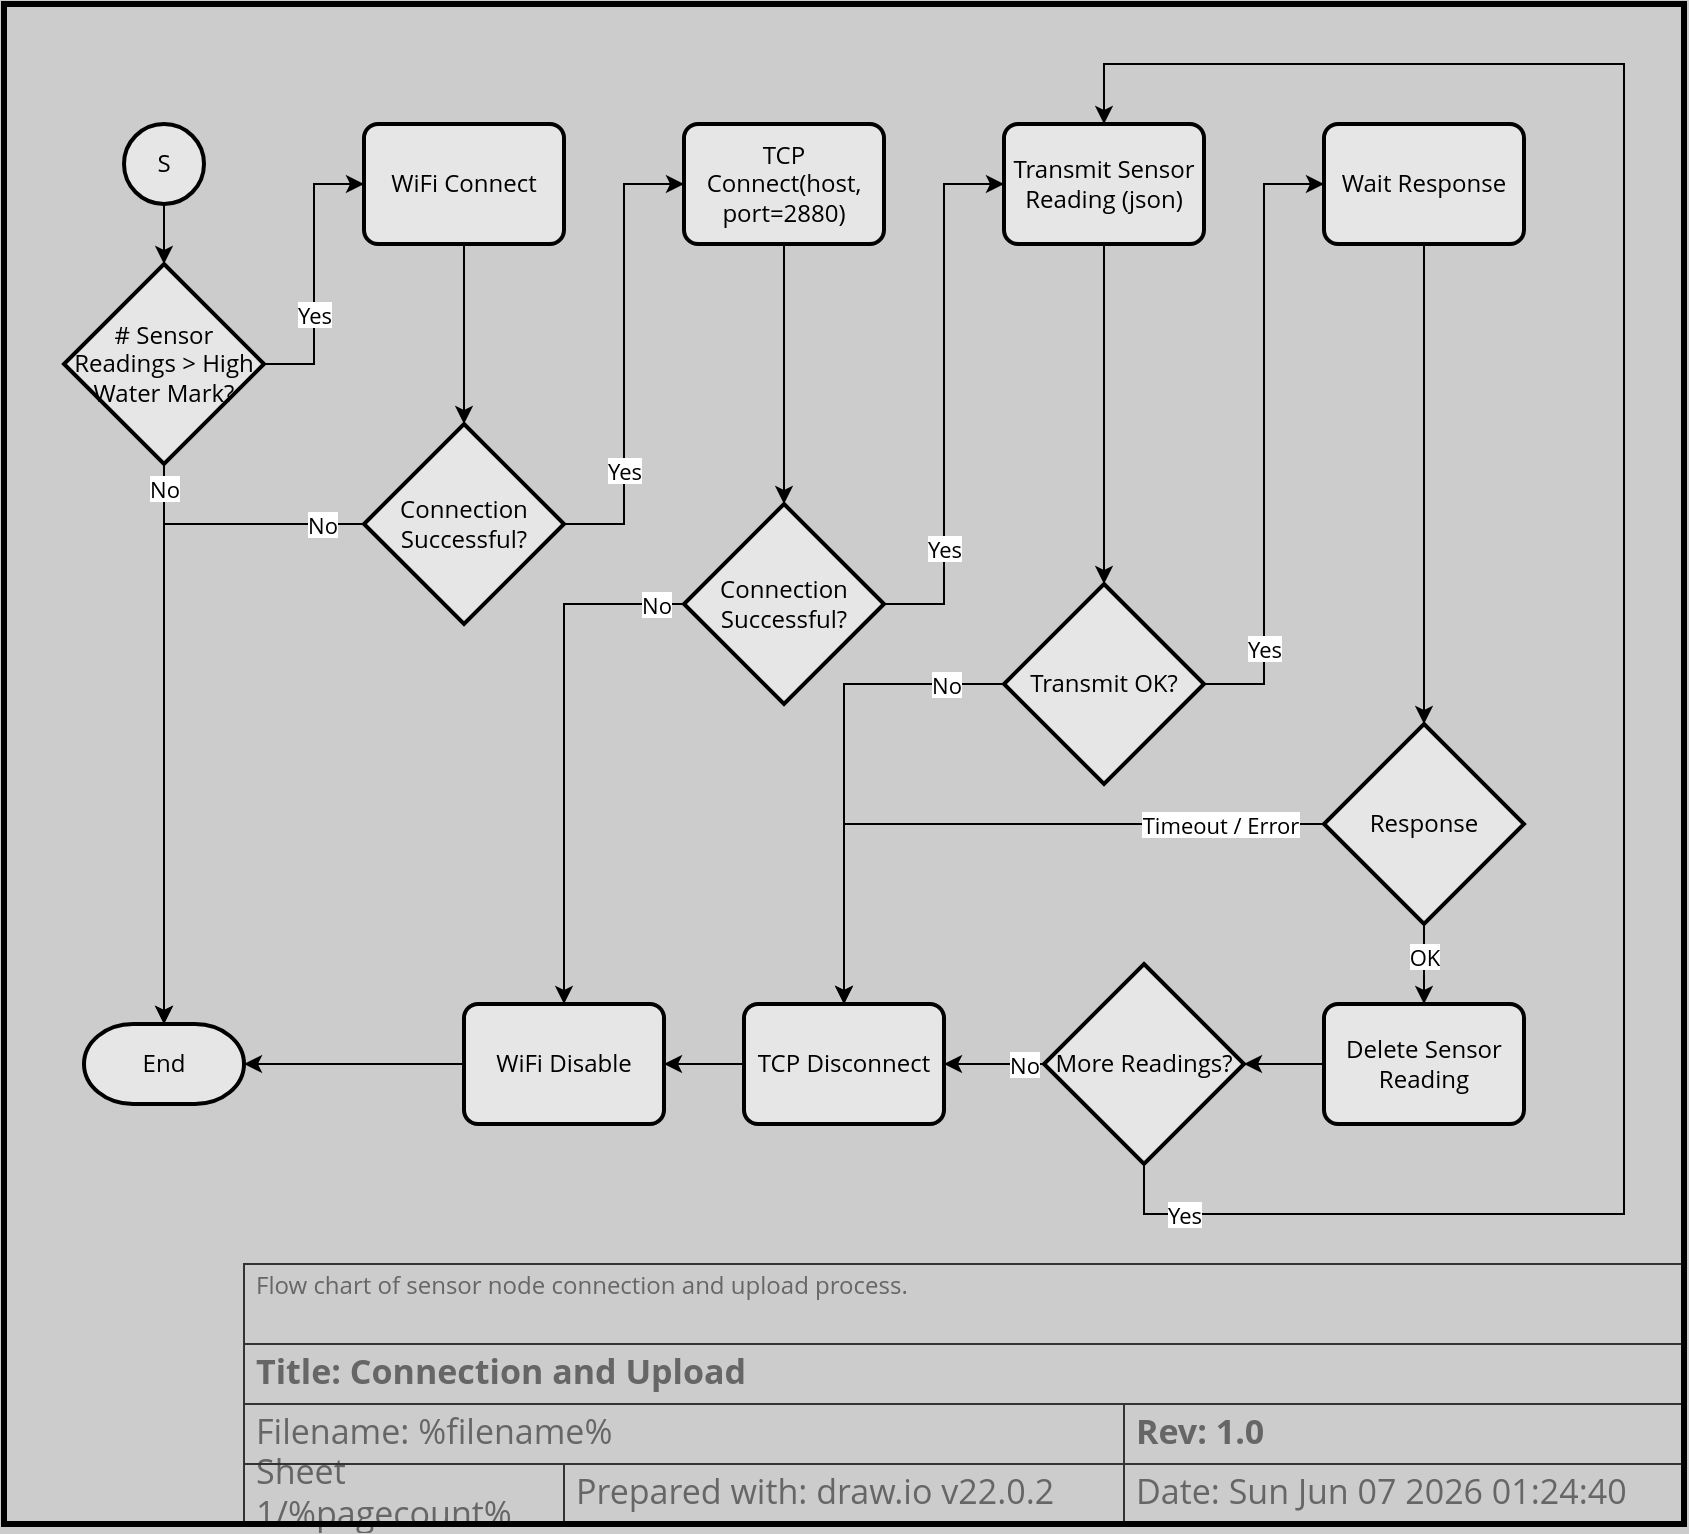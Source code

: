 <mxfile version="22.0.2" type="device">
  <diagram name="Connection and Upload" id="fo18u6Ch1KVScq3Fo-Wy">
    <mxGraphModel dx="1849" dy="1459" grid="1" gridSize="10" guides="1" tooltips="1" connect="1" arrows="1" fold="1" page="1" pageScale="1" pageWidth="800" pageHeight="350" background="#CCCCCC" math="0" shadow="0">
      <root>
        <object label="" description="Flow chart of sensor node connection and upload process." rev="1.0" id="0">
          <mxCell />
        </object>
        <object label="Title Block" id="1">
          <mxCell style="locked=1;" parent="0" />
        </object>
        <mxCell id="h7L3MlKvrl_dhOmhB3lf-10" value="Prepared with: draw.io v22.0.2" style="strokeWidth=1;shadow=0;dashed=0;align=center;html=1;shape=mxgraph.mockup.text.textBox;fontColor=#666666;align=left;fontSize=17;spacingLeft=4;spacingTop=-3;whiteSpace=wrap;strokeColor=#333333;mainText=;fillColor=none;fontFamily=Open Sans;movable=1;resizable=1;rotatable=1;deletable=1;editable=1;locked=0;connectable=1;" parent="1" vertex="1">
          <mxGeometry x="220" y="300" width="280" height="30" as="geometry" />
        </mxCell>
        <object label="&lt;div align=&quot;left&quot;&gt;Sheet %pagenumber%/%pagecount%&lt;/div&gt;" placeholders="1" id="h7L3MlKvrl_dhOmhB3lf-12">
          <mxCell style="strokeWidth=1;shadow=0;dashed=0;align=left;html=1;shape=mxgraph.mockup.text.textBox;fontColor=#666666;align=left;fontSize=17;spacingLeft=4;spacingTop=-3;whiteSpace=wrap;strokeColor=#333333;mainText=;fillColor=none;fontFamily=Open Sans;movable=1;resizable=1;rotatable=1;deletable=1;editable=1;locked=0;connectable=1;" parent="1" vertex="1">
            <mxGeometry x="60" y="300" width="160" height="30" as="geometry" />
          </mxCell>
        </object>
        <object label="Date: &lt;font style=&quot;font-size: 17px;&quot;&gt;%date{ddd mmm dd yyyy HH:MM:ss}%&lt;/font&gt;" placeholders="1" id="h7L3MlKvrl_dhOmhB3lf-13">
          <mxCell style="strokeWidth=1;shadow=0;dashed=0;align=center;html=1;shape=mxgraph.mockup.text.textBox;fontColor=#666666;align=left;fontSize=17;spacingLeft=4;spacingTop=-3;whiteSpace=wrap;strokeColor=#333333;mainText=;fillColor=none;fontFamily=Open Sans;movable=1;resizable=1;rotatable=1;deletable=1;editable=1;locked=0;connectable=1;" parent="1" vertex="1">
            <mxGeometry x="500" y="300" width="280" height="30" as="geometry" />
          </mxCell>
        </object>
        <object label="&lt;b&gt;Title: %page%&lt;/b&gt;" placeholders="1" id="h7L3MlKvrl_dhOmhB3lf-14">
          <mxCell style="strokeWidth=1;shadow=0;dashed=0;align=center;html=1;shape=mxgraph.mockup.text.textBox;fontColor=#666666;align=left;fontSize=17;spacingLeft=4;spacingTop=-3;whiteSpace=wrap;strokeColor=#333333;mainText=;fillColor=none;fontFamily=Open Sans;movable=1;resizable=1;rotatable=1;deletable=1;editable=1;locked=0;connectable=1;" parent="1" vertex="1">
            <mxGeometry x="60" y="240" width="720" height="30" as="geometry" />
          </mxCell>
        </object>
        <object label="Filename: %filename%" placeholders="1" id="h7L3MlKvrl_dhOmhB3lf-15">
          <mxCell style="strokeWidth=1;shadow=0;dashed=0;align=center;html=1;shape=mxgraph.mockup.text.textBox;fontColor=#666666;align=left;fontSize=17;spacingLeft=4;spacingTop=-3;whiteSpace=wrap;strokeColor=#333333;mainText=;fillColor=none;fontFamily=Open Sans;movable=1;resizable=1;rotatable=1;deletable=1;editable=1;locked=0;connectable=1;" parent="1" vertex="1">
            <mxGeometry x="60" y="270" width="440" height="30" as="geometry" />
          </mxCell>
        </object>
        <object label="&lt;div align=&quot;left&quot;&gt;%description%&lt;/div&gt;" placeholders="1" id="h7L3MlKvrl_dhOmhB3lf-16">
          <mxCell style="strokeWidth=1;shadow=0;dashed=0;html=1;shape=mxgraph.mockup.text.textBox;fontColor=#666666;align=left;verticalAlign=top;fontSize=12;spacingLeft=4;spacingTop=-3;whiteSpace=wrap;strokeColor=#333333;mainText=;fillColor=none;fontFamily=Open Sans;movable=1;resizable=1;rotatable=1;deletable=1;editable=1;locked=0;connectable=1;" parent="1" vertex="1">
            <mxGeometry x="60" y="200" width="720" height="40" as="geometry" />
          </mxCell>
        </object>
        <object label="&lt;b&gt;Rev: %rev%&lt;br&gt;&lt;/b&gt;" placeholders="1" id="EyKvBmyPNv_MzgSUc5b6-1">
          <mxCell style="strokeWidth=1;shadow=0;dashed=0;align=center;html=1;shape=mxgraph.mockup.text.textBox;fontColor=#666666;align=left;fontSize=17;spacingLeft=4;spacingTop=-3;whiteSpace=wrap;strokeColor=#333333;mainText=;fillColor=none;fontFamily=Open Sans;movable=1;resizable=1;rotatable=1;deletable=1;editable=1;locked=0;connectable=1;" parent="1" vertex="1">
            <mxGeometry x="500" y="270" width="280" height="30" as="geometry" />
          </mxCell>
        </object>
        <object label="Drawing Frame" id="2jkEU8j2_UPUL1MGRyPS-1">
          <mxCell style="locked=1;" parent="0" />
        </object>
        <mxCell id="2jkEU8j2_UPUL1MGRyPS-2" value="" style="rounded=0;whiteSpace=wrap;html=1;fillColor=none;strokeWidth=3;movable=1;resizable=1;rotatable=1;deletable=1;editable=1;locked=0;connectable=1;" parent="2jkEU8j2_UPUL1MGRyPS-1" vertex="1">
          <mxGeometry x="-60" y="-430" width="840" height="760" as="geometry" />
        </mxCell>
        <object label="Document" id="NbdiYjX3MhI7OpqD2NvG-1">
          <mxCell parent="0" />
        </object>
        <mxCell id="PINzFg8CK9Q2xGxRfYvV-2" value="S" style="strokeWidth=2;html=1;shape=mxgraph.flowchart.start_2;whiteSpace=wrap;fontFamily=Open Sans;fillColor=#E6E6E6;" vertex="1" parent="NbdiYjX3MhI7OpqD2NvG-1">
          <mxGeometry y="-370" width="40" height="40" as="geometry" />
        </mxCell>
        <mxCell id="PINzFg8CK9Q2xGxRfYvV-4" value="WiFi Connect" style="rounded=1;whiteSpace=wrap;html=1;absoluteArcSize=1;arcSize=14;strokeWidth=2;fontFamily=Open Sans;fillColor=#E6E6E6;" vertex="1" parent="NbdiYjX3MhI7OpqD2NvG-1">
          <mxGeometry x="120" y="-370" width="100" height="60" as="geometry" />
        </mxCell>
        <mxCell id="PINzFg8CK9Q2xGxRfYvV-8" value="No" style="edgeStyle=orthogonalEdgeStyle;rounded=0;orthogonalLoop=1;jettySize=auto;html=1;fontFamily=Open Sans;" edge="1" parent="NbdiYjX3MhI7OpqD2NvG-1" source="PINzFg8CK9Q2xGxRfYvV-5" target="PINzFg8CK9Q2xGxRfYvV-7">
          <mxGeometry x="-0.913" relative="1" as="geometry">
            <mxPoint as="offset" />
          </mxGeometry>
        </mxCell>
        <mxCell id="PINzFg8CK9Q2xGxRfYvV-9" value="Yes" style="edgeStyle=orthogonalEdgeStyle;rounded=0;orthogonalLoop=1;jettySize=auto;html=1;entryX=0;entryY=0.5;entryDx=0;entryDy=0;fontFamily=Open Sans;" edge="1" parent="NbdiYjX3MhI7OpqD2NvG-1" source="PINzFg8CK9Q2xGxRfYvV-5" target="PINzFg8CK9Q2xGxRfYvV-4">
          <mxGeometry x="-0.286" relative="1" as="geometry">
            <mxPoint as="offset" />
          </mxGeometry>
        </mxCell>
        <mxCell id="PINzFg8CK9Q2xGxRfYvV-5" value="&lt;font&gt;# Sensor Readings &amp;gt; High Water Mark?&lt;/font&gt;" style="strokeWidth=2;html=1;shape=mxgraph.flowchart.decision;whiteSpace=wrap;fontFamily=Open Sans;fillColor=#E6E6E6;" vertex="1" parent="NbdiYjX3MhI7OpqD2NvG-1">
          <mxGeometry x="-30" y="-300" width="100" height="100" as="geometry" />
        </mxCell>
        <mxCell id="PINzFg8CK9Q2xGxRfYvV-6" style="edgeStyle=orthogonalEdgeStyle;rounded=0;orthogonalLoop=1;jettySize=auto;html=1;entryX=0.5;entryY=0;entryDx=0;entryDy=0;entryPerimeter=0;fontFamily=Open Sans;" edge="1" parent="NbdiYjX3MhI7OpqD2NvG-1" source="PINzFg8CK9Q2xGxRfYvV-2" target="PINzFg8CK9Q2xGxRfYvV-5">
          <mxGeometry relative="1" as="geometry" />
        </mxCell>
        <mxCell id="PINzFg8CK9Q2xGxRfYvV-7" value="End" style="strokeWidth=2;html=1;shape=mxgraph.flowchart.terminator;whiteSpace=wrap;fontFamily=Open Sans;fillColor=#E6E6E6;" vertex="1" parent="NbdiYjX3MhI7OpqD2NvG-1">
          <mxGeometry x="-20" y="80" width="80" height="40" as="geometry" />
        </mxCell>
        <mxCell id="PINzFg8CK9Q2xGxRfYvV-12" value="No" style="edgeStyle=orthogonalEdgeStyle;rounded=0;orthogonalLoop=1;jettySize=auto;html=1;fontFamily=Open Sans;" edge="1" parent="NbdiYjX3MhI7OpqD2NvG-1" source="PINzFg8CK9Q2xGxRfYvV-10" target="PINzFg8CK9Q2xGxRfYvV-7">
          <mxGeometry x="-0.878" relative="1" as="geometry">
            <mxPoint as="offset" />
          </mxGeometry>
        </mxCell>
        <mxCell id="PINzFg8CK9Q2xGxRfYvV-14" value="Yes" style="edgeStyle=orthogonalEdgeStyle;rounded=0;orthogonalLoop=1;jettySize=auto;html=1;entryX=0;entryY=0.5;entryDx=0;entryDy=0;fontFamily=Open Sans;" edge="1" parent="NbdiYjX3MhI7OpqD2NvG-1" source="PINzFg8CK9Q2xGxRfYvV-10" target="PINzFg8CK9Q2xGxRfYvV-13">
          <mxGeometry x="-0.5" relative="1" as="geometry">
            <mxPoint as="offset" />
          </mxGeometry>
        </mxCell>
        <mxCell id="PINzFg8CK9Q2xGxRfYvV-10" value="Connection Successful?" style="strokeWidth=2;html=1;shape=mxgraph.flowchart.decision;whiteSpace=wrap;fontFamily=Open Sans;fillColor=#E6E6E6;" vertex="1" parent="NbdiYjX3MhI7OpqD2NvG-1">
          <mxGeometry x="120" y="-220" width="100" height="100" as="geometry" />
        </mxCell>
        <mxCell id="PINzFg8CK9Q2xGxRfYvV-11" style="edgeStyle=orthogonalEdgeStyle;rounded=0;orthogonalLoop=1;jettySize=auto;html=1;entryX=0.5;entryY=0;entryDx=0;entryDy=0;entryPerimeter=0;fontFamily=Open Sans;" edge="1" parent="NbdiYjX3MhI7OpqD2NvG-1" source="PINzFg8CK9Q2xGxRfYvV-4" target="PINzFg8CK9Q2xGxRfYvV-10">
          <mxGeometry relative="1" as="geometry" />
        </mxCell>
        <mxCell id="PINzFg8CK9Q2xGxRfYvV-16" style="edgeStyle=orthogonalEdgeStyle;rounded=0;orthogonalLoop=1;jettySize=auto;html=1;fontFamily=Open Sans;" edge="1" parent="NbdiYjX3MhI7OpqD2NvG-1" source="PINzFg8CK9Q2xGxRfYvV-13" target="PINzFg8CK9Q2xGxRfYvV-15">
          <mxGeometry relative="1" as="geometry" />
        </mxCell>
        <mxCell id="PINzFg8CK9Q2xGxRfYvV-13" value="TCP Connect(host, port=2880)" style="rounded=1;whiteSpace=wrap;html=1;absoluteArcSize=1;arcSize=14;strokeWidth=2;fontFamily=Open Sans;fillColor=#E6E6E6;" vertex="1" parent="NbdiYjX3MhI7OpqD2NvG-1">
          <mxGeometry x="280" y="-370" width="100" height="60" as="geometry" />
        </mxCell>
        <mxCell id="PINzFg8CK9Q2xGxRfYvV-17" value="No" style="edgeStyle=orthogonalEdgeStyle;rounded=0;orthogonalLoop=1;jettySize=auto;html=1;fontFamily=Open Sans;exitX=0;exitY=0.5;exitDx=0;exitDy=0;exitPerimeter=0;" edge="1" parent="NbdiYjX3MhI7OpqD2NvG-1" source="PINzFg8CK9Q2xGxRfYvV-15" target="PINzFg8CK9Q2xGxRfYvV-37">
          <mxGeometry x="-0.889" relative="1" as="geometry">
            <mxPoint as="offset" />
          </mxGeometry>
        </mxCell>
        <mxCell id="PINzFg8CK9Q2xGxRfYvV-19" value="Yes" style="edgeStyle=orthogonalEdgeStyle;rounded=0;orthogonalLoop=1;jettySize=auto;html=1;entryX=0;entryY=0.5;entryDx=0;entryDy=0;fontFamily=Open Sans;" edge="1" parent="NbdiYjX3MhI7OpqD2NvG-1" source="PINzFg8CK9Q2xGxRfYvV-15" target="PINzFg8CK9Q2xGxRfYvV-18">
          <mxGeometry x="-0.569" relative="1" as="geometry">
            <mxPoint as="offset" />
          </mxGeometry>
        </mxCell>
        <mxCell id="PINzFg8CK9Q2xGxRfYvV-15" value="Connection Successful?" style="strokeWidth=2;html=1;shape=mxgraph.flowchart.decision;whiteSpace=wrap;fontFamily=Open Sans;fillColor=#E6E6E6;" vertex="1" parent="NbdiYjX3MhI7OpqD2NvG-1">
          <mxGeometry x="280" y="-180" width="100" height="100" as="geometry" />
        </mxCell>
        <mxCell id="PINzFg8CK9Q2xGxRfYvV-21" style="edgeStyle=orthogonalEdgeStyle;rounded=0;orthogonalLoop=1;jettySize=auto;html=1;fontFamily=Open Sans;" edge="1" parent="NbdiYjX3MhI7OpqD2NvG-1" source="PINzFg8CK9Q2xGxRfYvV-18" target="PINzFg8CK9Q2xGxRfYvV-20">
          <mxGeometry relative="1" as="geometry" />
        </mxCell>
        <mxCell id="PINzFg8CK9Q2xGxRfYvV-18" value="Transmit Sensor Reading (json)" style="rounded=1;whiteSpace=wrap;html=1;absoluteArcSize=1;arcSize=14;strokeWidth=2;fontFamily=Open Sans;fillColor=#E6E6E6;" vertex="1" parent="NbdiYjX3MhI7OpqD2NvG-1">
          <mxGeometry x="440" y="-370" width="100" height="60" as="geometry" />
        </mxCell>
        <mxCell id="PINzFg8CK9Q2xGxRfYvV-22" value="No" style="edgeStyle=orthogonalEdgeStyle;rounded=0;orthogonalLoop=1;jettySize=auto;html=1;fontFamily=Open Sans;entryX=0.5;entryY=0;entryDx=0;entryDy=0;exitX=0;exitY=0.5;exitDx=0;exitDy=0;exitPerimeter=0;" edge="1" parent="NbdiYjX3MhI7OpqD2NvG-1" source="PINzFg8CK9Q2xGxRfYvV-20" target="PINzFg8CK9Q2xGxRfYvV-36">
          <mxGeometry x="-0.755" relative="1" as="geometry">
            <Array as="points" />
            <mxPoint as="offset" />
          </mxGeometry>
        </mxCell>
        <mxCell id="PINzFg8CK9Q2xGxRfYvV-24" value="Yes" style="edgeStyle=orthogonalEdgeStyle;rounded=0;orthogonalLoop=1;jettySize=auto;html=1;entryX=0;entryY=0.5;entryDx=0;entryDy=0;fontFamily=Open Sans;" edge="1" parent="NbdiYjX3MhI7OpqD2NvG-1" source="PINzFg8CK9Q2xGxRfYvV-20" target="PINzFg8CK9Q2xGxRfYvV-23">
          <mxGeometry x="-0.688" relative="1" as="geometry">
            <mxPoint as="offset" />
          </mxGeometry>
        </mxCell>
        <mxCell id="PINzFg8CK9Q2xGxRfYvV-20" value="Transmit OK?" style="strokeWidth=2;html=1;shape=mxgraph.flowchart.decision;whiteSpace=wrap;fontFamily=Open Sans;fillColor=#E6E6E6;" vertex="1" parent="NbdiYjX3MhI7OpqD2NvG-1">
          <mxGeometry x="440" y="-140" width="100" height="100" as="geometry" />
        </mxCell>
        <mxCell id="PINzFg8CK9Q2xGxRfYvV-28" style="edgeStyle=orthogonalEdgeStyle;rounded=0;orthogonalLoop=1;jettySize=auto;html=1;fontFamily=Open Sans;" edge="1" parent="NbdiYjX3MhI7OpqD2NvG-1" source="PINzFg8CK9Q2xGxRfYvV-23" target="PINzFg8CK9Q2xGxRfYvV-25">
          <mxGeometry relative="1" as="geometry" />
        </mxCell>
        <mxCell id="PINzFg8CK9Q2xGxRfYvV-23" value="Wait Response" style="rounded=1;whiteSpace=wrap;html=1;absoluteArcSize=1;arcSize=14;strokeWidth=2;fontFamily=Open Sans;fillColor=#E6E6E6;" vertex="1" parent="NbdiYjX3MhI7OpqD2NvG-1">
          <mxGeometry x="600" y="-370" width="100" height="60" as="geometry" />
        </mxCell>
        <mxCell id="PINzFg8CK9Q2xGxRfYvV-26" style="edgeStyle=orthogonalEdgeStyle;rounded=0;orthogonalLoop=1;jettySize=auto;html=1;fontFamily=Open Sans;entryX=0.5;entryY=0;entryDx=0;entryDy=0;" edge="1" parent="NbdiYjX3MhI7OpqD2NvG-1" source="PINzFg8CK9Q2xGxRfYvV-25" target="PINzFg8CK9Q2xGxRfYvV-36">
          <mxGeometry relative="1" as="geometry" />
        </mxCell>
        <mxCell id="PINzFg8CK9Q2xGxRfYvV-27" value="Timeout / Error" style="edgeLabel;html=1;align=center;verticalAlign=middle;resizable=0;points=[];fontFamily=Open Sans;" vertex="1" connectable="0" parent="PINzFg8CK9Q2xGxRfYvV-26">
          <mxGeometry x="-0.842" y="-3" relative="1" as="geometry">
            <mxPoint x="-26" y="3" as="offset" />
          </mxGeometry>
        </mxCell>
        <mxCell id="PINzFg8CK9Q2xGxRfYvV-31" value="OK" style="edgeStyle=orthogonalEdgeStyle;rounded=0;orthogonalLoop=1;jettySize=auto;html=1;fontFamily=Open Sans;" edge="1" parent="NbdiYjX3MhI7OpqD2NvG-1" source="PINzFg8CK9Q2xGxRfYvV-25" target="PINzFg8CK9Q2xGxRfYvV-30">
          <mxGeometry x="-0.2" relative="1" as="geometry">
            <mxPoint as="offset" />
          </mxGeometry>
        </mxCell>
        <mxCell id="PINzFg8CK9Q2xGxRfYvV-25" value="Response" style="strokeWidth=2;html=1;shape=mxgraph.flowchart.decision;whiteSpace=wrap;fontFamily=Open Sans;fillColor=#E6E6E6;" vertex="1" parent="NbdiYjX3MhI7OpqD2NvG-1">
          <mxGeometry x="600" y="-70" width="100" height="100" as="geometry" />
        </mxCell>
        <mxCell id="PINzFg8CK9Q2xGxRfYvV-32" value="Yes" style="edgeStyle=orthogonalEdgeStyle;rounded=0;orthogonalLoop=1;jettySize=auto;html=1;entryX=0.5;entryY=0;entryDx=0;entryDy=0;exitX=0.5;exitY=1;exitDx=0;exitDy=0;exitPerimeter=0;fontFamily=Open Sans;" edge="1" parent="NbdiYjX3MhI7OpqD2NvG-1" source="PINzFg8CK9Q2xGxRfYvV-33" target="PINzFg8CK9Q2xGxRfYvV-18">
          <mxGeometry x="-0.92" relative="1" as="geometry">
            <Array as="points">
              <mxPoint x="510" y="175" />
              <mxPoint x="750" y="175" />
              <mxPoint x="750" y="-400" />
              <mxPoint x="490" y="-400" />
            </Array>
            <mxPoint as="offset" />
          </mxGeometry>
        </mxCell>
        <mxCell id="PINzFg8CK9Q2xGxRfYvV-34" style="edgeStyle=orthogonalEdgeStyle;rounded=0;orthogonalLoop=1;jettySize=auto;html=1;fontFamily=Open Sans;" edge="1" parent="NbdiYjX3MhI7OpqD2NvG-1" source="PINzFg8CK9Q2xGxRfYvV-30" target="PINzFg8CK9Q2xGxRfYvV-33">
          <mxGeometry relative="1" as="geometry" />
        </mxCell>
        <mxCell id="PINzFg8CK9Q2xGxRfYvV-30" value="Delete Sensor Reading" style="rounded=1;whiteSpace=wrap;html=1;absoluteArcSize=1;arcSize=14;strokeWidth=2;fontFamily=Open Sans;fillColor=#E6E6E6;" vertex="1" parent="NbdiYjX3MhI7OpqD2NvG-1">
          <mxGeometry x="600" y="70" width="100" height="60" as="geometry" />
        </mxCell>
        <mxCell id="PINzFg8CK9Q2xGxRfYvV-33" value="More Readings?" style="strokeWidth=2;html=1;shape=mxgraph.flowchart.decision;whiteSpace=wrap;fontFamily=Open Sans;fillColor=#E6E6E6;" vertex="1" parent="NbdiYjX3MhI7OpqD2NvG-1">
          <mxGeometry x="460" y="50" width="100" height="100" as="geometry" />
        </mxCell>
        <mxCell id="PINzFg8CK9Q2xGxRfYvV-35" value="No" style="edgeStyle=orthogonalEdgeStyle;rounded=0;orthogonalLoop=1;jettySize=auto;html=1;entryX=1;entryY=0.5;entryDx=0;entryDy=0;fontFamily=Open Sans;" edge="1" parent="NbdiYjX3MhI7OpqD2NvG-1" source="PINzFg8CK9Q2xGxRfYvV-33" target="PINzFg8CK9Q2xGxRfYvV-36">
          <mxGeometry x="-0.6" relative="1" as="geometry">
            <mxPoint as="offset" />
          </mxGeometry>
        </mxCell>
        <mxCell id="PINzFg8CK9Q2xGxRfYvV-38" style="edgeStyle=orthogonalEdgeStyle;rounded=0;orthogonalLoop=1;jettySize=auto;html=1;entryX=1;entryY=0.5;entryDx=0;entryDy=0;fontFamily=Open Sans;" edge="1" parent="NbdiYjX3MhI7OpqD2NvG-1" source="PINzFg8CK9Q2xGxRfYvV-36" target="PINzFg8CK9Q2xGxRfYvV-37">
          <mxGeometry relative="1" as="geometry" />
        </mxCell>
        <mxCell id="PINzFg8CK9Q2xGxRfYvV-36" value="TCP Disconnect" style="rounded=1;whiteSpace=wrap;html=1;absoluteArcSize=1;arcSize=14;strokeWidth=2;fontFamily=Open Sans;fillColor=#E6E6E6;" vertex="1" parent="NbdiYjX3MhI7OpqD2NvG-1">
          <mxGeometry x="310" y="70" width="100" height="60" as="geometry" />
        </mxCell>
        <mxCell id="PINzFg8CK9Q2xGxRfYvV-42" style="edgeStyle=orthogonalEdgeStyle;rounded=0;orthogonalLoop=1;jettySize=auto;html=1;fontFamily=Open Sans;" edge="1" parent="NbdiYjX3MhI7OpqD2NvG-1" source="PINzFg8CK9Q2xGxRfYvV-37" target="PINzFg8CK9Q2xGxRfYvV-7">
          <mxGeometry relative="1" as="geometry" />
        </mxCell>
        <mxCell id="PINzFg8CK9Q2xGxRfYvV-37" value="WiFi Disable" style="rounded=1;whiteSpace=wrap;html=1;absoluteArcSize=1;arcSize=14;strokeWidth=2;fontFamily=Open Sans;fillColor=#E6E6E6;" vertex="1" parent="NbdiYjX3MhI7OpqD2NvG-1">
          <mxGeometry x="170" y="70" width="100" height="60" as="geometry" />
        </mxCell>
      </root>
    </mxGraphModel>
  </diagram>
</mxfile>
